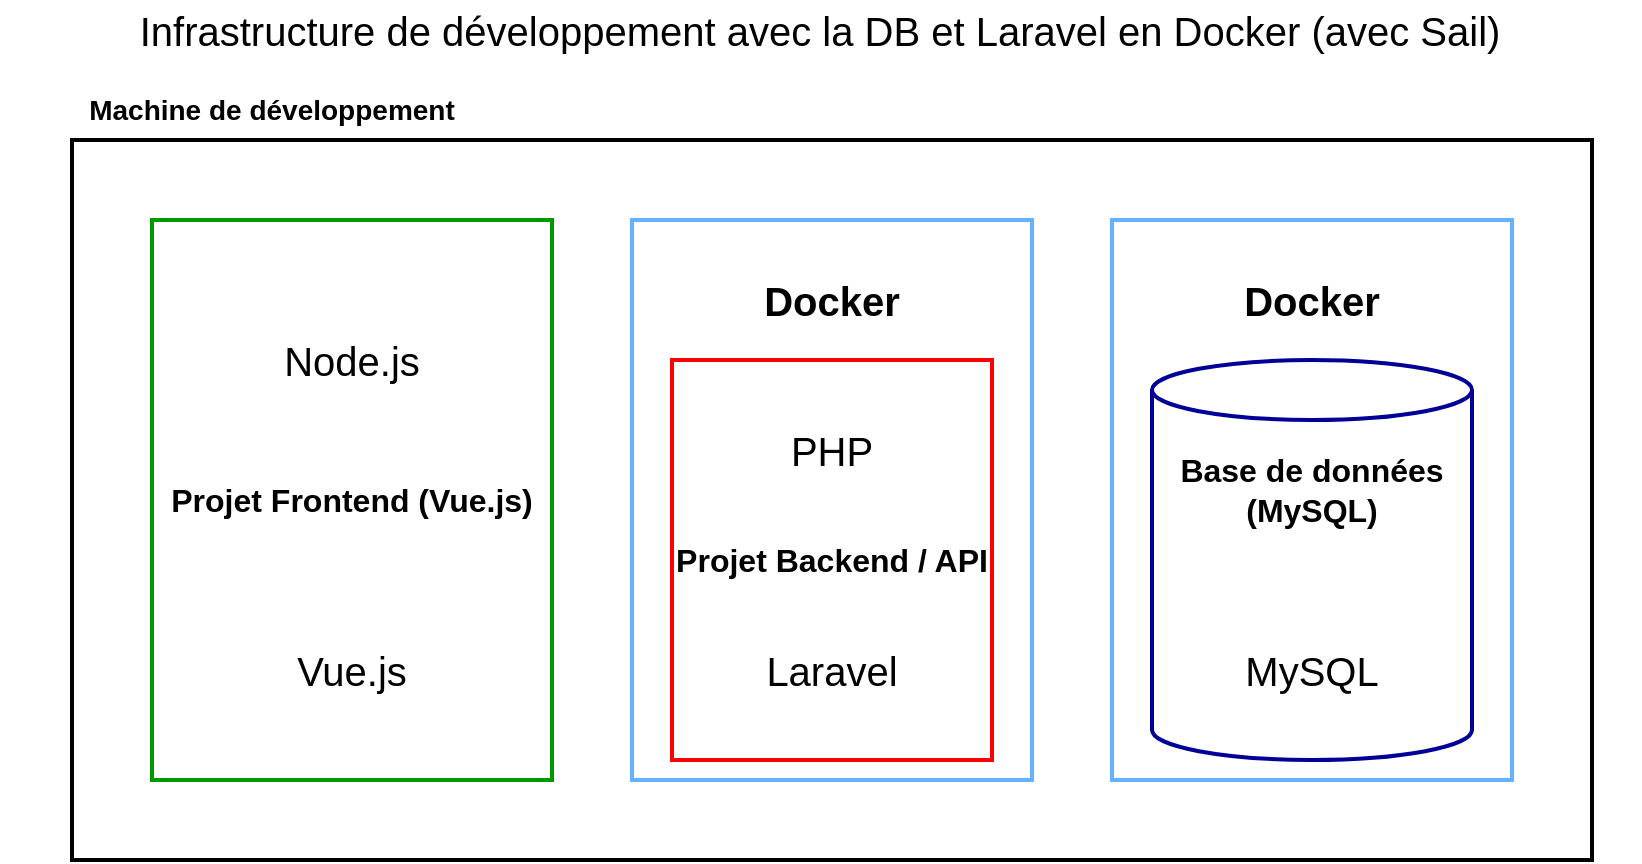 <mxfile version="17.4.2" type="device"><diagram id="e5cUrdkydb-ngxUuPbP0" name="Infrastructure DB + Laravel Docker"><mxGraphModel dx="1038" dy="641" grid="1" gridSize="10" guides="1" tooltips="1" connect="1" arrows="1" fold="1" page="1" pageScale="1" pageWidth="827" pageHeight="1169" math="0" shadow="0"><root><mxCell id="ZVXx9Sijlcg7XHccWKAX-0"/><mxCell id="ZVXx9Sijlcg7XHccWKAX-1" parent="ZVXx9Sijlcg7XHccWKAX-0"/><mxCell id="zAes5nKSPiBuCzGRkJXu-0" value="" style="rounded=0;whiteSpace=wrap;html=1;fillColor=none;strokeWidth=2;" parent="ZVXx9Sijlcg7XHccWKAX-1" vertex="1"><mxGeometry x="40" y="70" width="760" height="360" as="geometry"/></mxCell><mxCell id="b0WyCLxM9OWj5-0vAjJ--0" value="" style="rounded=0;whiteSpace=wrap;html=1;fontSize=14;strokeWidth=2;fillColor=none;strokeColor=#66B2FF;" parent="ZVXx9Sijlcg7XHccWKAX-1" vertex="1"><mxGeometry x="320" y="110" width="200" height="280" as="geometry"/></mxCell><mxCell id="fnmC4cnMcTdG8ZlXIt8I-2" value="" style="rounded=0;whiteSpace=wrap;html=1;fontSize=14;strokeWidth=2;fillColor=none;strokeColor=#66B2FF;" parent="ZVXx9Sijlcg7XHccWKAX-1" vertex="1"><mxGeometry x="560" y="110" width="200" height="280" as="geometry"/></mxCell><mxCell id="ZVXx9Sijlcg7XHccWKAX-2" value="Infrastructure de développement avec la DB et Laravel en Docker (avec Sail)" style="text;html=1;strokeColor=none;fillColor=none;align=center;verticalAlign=middle;whiteSpace=wrap;rounded=0;fontSize=20;" parent="ZVXx9Sijlcg7XHccWKAX-1" vertex="1"><mxGeometry x="4" width="820" height="30" as="geometry"/></mxCell><mxCell id="zAes5nKSPiBuCzGRkJXu-1" value="&lt;span style=&quot;font-size: 14px;&quot;&gt;Machine de développement&lt;/span&gt;" style="text;html=1;strokeColor=none;fillColor=none;align=center;verticalAlign=middle;whiteSpace=wrap;rounded=0;fontStyle=1;fontSize=14;" parent="ZVXx9Sijlcg7XHccWKAX-1" vertex="1"><mxGeometry x="40" y="40" width="200" height="30" as="geometry"/></mxCell><mxCell id="zAes5nKSPiBuCzGRkJXu-2" value="&lt;font style=&quot;font-size: 16px;&quot;&gt;Projet Frontend (Vue.js)&lt;/font&gt;" style="rounded=0;whiteSpace=wrap;html=1;strokeWidth=2;fillColor=none;fontSize=16;strokeColor=#009900;fontStyle=1" parent="ZVXx9Sijlcg7XHccWKAX-1" vertex="1"><mxGeometry x="80" y="110" width="200" height="280" as="geometry"/></mxCell><mxCell id="zAes5nKSPiBuCzGRkJXu-3" value="Projet Backend / API" style="rounded=0;whiteSpace=wrap;html=1;strokeWidth=2;fillColor=none;fontSize=16;fontStyle=1;strokeColor=#FF0000;" parent="ZVXx9Sijlcg7XHccWKAX-1" vertex="1"><mxGeometry x="340" y="180" width="160" height="200" as="geometry"/></mxCell><mxCell id="fnmC4cnMcTdG8ZlXIt8I-0" value="" style="shape=cylinder3;whiteSpace=wrap;html=1;boundedLbl=1;backgroundOutline=1;size=15;strokeWidth=2;fillColor=none;fontSize=14;fontColor=#000000;strokeColor=#000099;" parent="ZVXx9Sijlcg7XHccWKAX-1" vertex="1"><mxGeometry x="580" y="180" width="160" height="200" as="geometry"/></mxCell><mxCell id="fnmC4cnMcTdG8ZlXIt8I-4" value="Base de données (MySQL)" style="text;html=1;strokeColor=none;fillColor=none;align=center;verticalAlign=middle;whiteSpace=wrap;rounded=0;fontSize=16;fontStyle=1" parent="ZVXx9Sijlcg7XHccWKAX-1" vertex="1"><mxGeometry x="580" y="230" width="160" height="30" as="geometry"/></mxCell><mxCell id="KjdbA-JCLy9zXk2kKIlr-5" value="Node.js" style="text;html=1;strokeColor=none;fillColor=none;align=center;verticalAlign=middle;whiteSpace=wrap;rounded=0;fontSize=20;" vertex="1" parent="ZVXx9Sijlcg7XHccWKAX-1"><mxGeometry x="80" y="165" width="200" height="30" as="geometry"/></mxCell><mxCell id="KjdbA-JCLy9zXk2kKIlr-6" value="Vue.js" style="text;html=1;strokeColor=none;fillColor=none;align=center;verticalAlign=middle;whiteSpace=wrap;rounded=0;fontSize=20;" vertex="1" parent="ZVXx9Sijlcg7XHccWKAX-1"><mxGeometry x="80" y="320" width="200" height="30" as="geometry"/></mxCell><mxCell id="KjdbA-JCLy9zXk2kKIlr-7" value="PHP" style="text;html=1;strokeColor=none;fillColor=none;align=center;verticalAlign=middle;whiteSpace=wrap;rounded=0;fontSize=20;" vertex="1" parent="ZVXx9Sijlcg7XHccWKAX-1"><mxGeometry x="340" y="210" width="160" height="30" as="geometry"/></mxCell><mxCell id="KjdbA-JCLy9zXk2kKIlr-8" value="Laravel" style="text;html=1;strokeColor=none;fillColor=none;align=center;verticalAlign=middle;whiteSpace=wrap;rounded=0;fontSize=20;" vertex="1" parent="ZVXx9Sijlcg7XHccWKAX-1"><mxGeometry x="340" y="320" width="160" height="30" as="geometry"/></mxCell><mxCell id="KjdbA-JCLy9zXk2kKIlr-9" value="MySQL" style="text;html=1;strokeColor=none;fillColor=none;align=center;verticalAlign=middle;whiteSpace=wrap;rounded=0;fontSize=20;" vertex="1" parent="ZVXx9Sijlcg7XHccWKAX-1"><mxGeometry x="580" y="320" width="160" height="30" as="geometry"/></mxCell><mxCell id="KjdbA-JCLy9zXk2kKIlr-10" value="Docker" style="text;html=1;strokeColor=none;fillColor=none;align=center;verticalAlign=middle;whiteSpace=wrap;rounded=0;fontSize=20;fontStyle=1" vertex="1" parent="ZVXx9Sijlcg7XHccWKAX-1"><mxGeometry x="560" y="135" width="200" height="30" as="geometry"/></mxCell><mxCell id="KjdbA-JCLy9zXk2kKIlr-11" value="Docker" style="text;html=1;strokeColor=none;fillColor=none;align=center;verticalAlign=middle;whiteSpace=wrap;rounded=0;fontSize=20;fontStyle=1" vertex="1" parent="ZVXx9Sijlcg7XHccWKAX-1"><mxGeometry x="320" y="135" width="200" height="30" as="geometry"/></mxCell></root></mxGraphModel></diagram></mxfile>